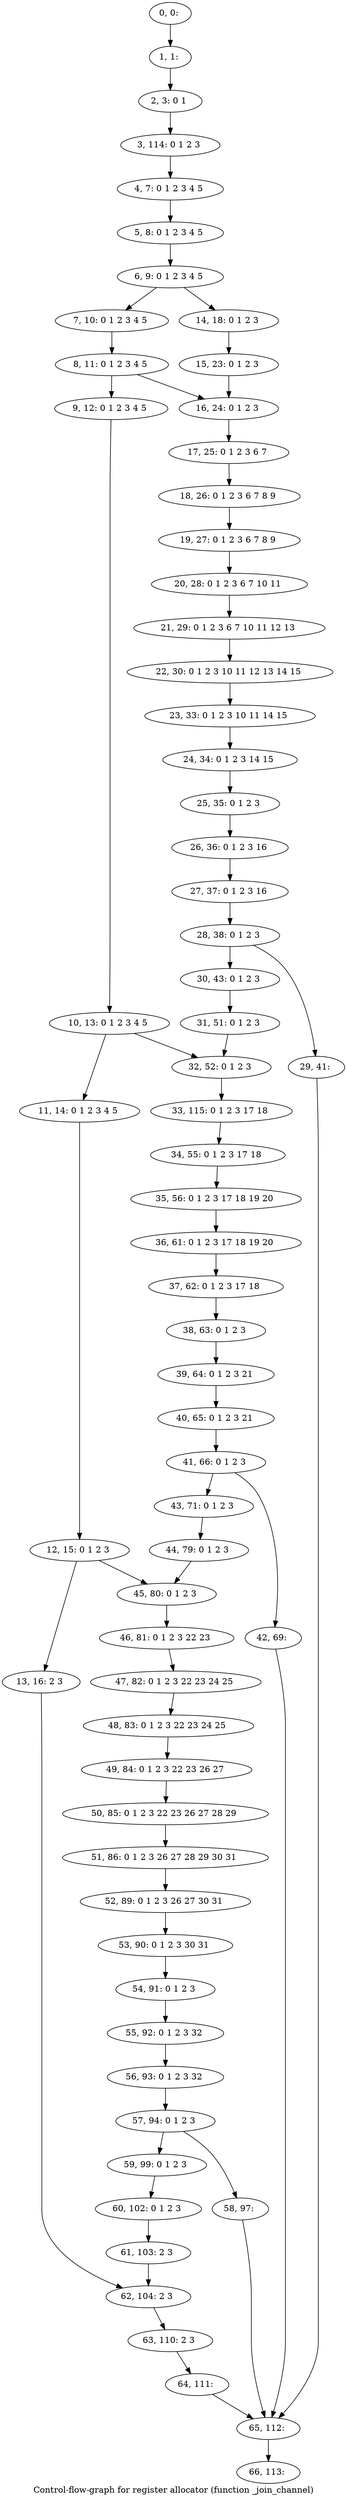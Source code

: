 digraph G {
graph [label="Control-flow-graph for register allocator (function _join_channel)"]
0[label="0, 0: "];
1[label="1, 1: "];
2[label="2, 3: 0 1 "];
3[label="3, 114: 0 1 2 3 "];
4[label="4, 7: 0 1 2 3 4 5 "];
5[label="5, 8: 0 1 2 3 4 5 "];
6[label="6, 9: 0 1 2 3 4 5 "];
7[label="7, 10: 0 1 2 3 4 5 "];
8[label="8, 11: 0 1 2 3 4 5 "];
9[label="9, 12: 0 1 2 3 4 5 "];
10[label="10, 13: 0 1 2 3 4 5 "];
11[label="11, 14: 0 1 2 3 4 5 "];
12[label="12, 15: 0 1 2 3 "];
13[label="13, 16: 2 3 "];
14[label="14, 18: 0 1 2 3 "];
15[label="15, 23: 0 1 2 3 "];
16[label="16, 24: 0 1 2 3 "];
17[label="17, 25: 0 1 2 3 6 7 "];
18[label="18, 26: 0 1 2 3 6 7 8 9 "];
19[label="19, 27: 0 1 2 3 6 7 8 9 "];
20[label="20, 28: 0 1 2 3 6 7 10 11 "];
21[label="21, 29: 0 1 2 3 6 7 10 11 12 13 "];
22[label="22, 30: 0 1 2 3 10 11 12 13 14 15 "];
23[label="23, 33: 0 1 2 3 10 11 14 15 "];
24[label="24, 34: 0 1 2 3 14 15 "];
25[label="25, 35: 0 1 2 3 "];
26[label="26, 36: 0 1 2 3 16 "];
27[label="27, 37: 0 1 2 3 16 "];
28[label="28, 38: 0 1 2 3 "];
29[label="29, 41: "];
30[label="30, 43: 0 1 2 3 "];
31[label="31, 51: 0 1 2 3 "];
32[label="32, 52: 0 1 2 3 "];
33[label="33, 115: 0 1 2 3 17 18 "];
34[label="34, 55: 0 1 2 3 17 18 "];
35[label="35, 56: 0 1 2 3 17 18 19 20 "];
36[label="36, 61: 0 1 2 3 17 18 19 20 "];
37[label="37, 62: 0 1 2 3 17 18 "];
38[label="38, 63: 0 1 2 3 "];
39[label="39, 64: 0 1 2 3 21 "];
40[label="40, 65: 0 1 2 3 21 "];
41[label="41, 66: 0 1 2 3 "];
42[label="42, 69: "];
43[label="43, 71: 0 1 2 3 "];
44[label="44, 79: 0 1 2 3 "];
45[label="45, 80: 0 1 2 3 "];
46[label="46, 81: 0 1 2 3 22 23 "];
47[label="47, 82: 0 1 2 3 22 23 24 25 "];
48[label="48, 83: 0 1 2 3 22 23 24 25 "];
49[label="49, 84: 0 1 2 3 22 23 26 27 "];
50[label="50, 85: 0 1 2 3 22 23 26 27 28 29 "];
51[label="51, 86: 0 1 2 3 26 27 28 29 30 31 "];
52[label="52, 89: 0 1 2 3 26 27 30 31 "];
53[label="53, 90: 0 1 2 3 30 31 "];
54[label="54, 91: 0 1 2 3 "];
55[label="55, 92: 0 1 2 3 32 "];
56[label="56, 93: 0 1 2 3 32 "];
57[label="57, 94: 0 1 2 3 "];
58[label="58, 97: "];
59[label="59, 99: 0 1 2 3 "];
60[label="60, 102: 0 1 2 3 "];
61[label="61, 103: 2 3 "];
62[label="62, 104: 2 3 "];
63[label="63, 110: 2 3 "];
64[label="64, 111: "];
65[label="65, 112: "];
66[label="66, 113: "];
0->1 ;
1->2 ;
2->3 ;
3->4 ;
4->5 ;
5->6 ;
6->7 ;
6->14 ;
7->8 ;
8->9 ;
8->16 ;
9->10 ;
10->11 ;
10->32 ;
11->12 ;
12->13 ;
12->45 ;
13->62 ;
14->15 ;
15->16 ;
16->17 ;
17->18 ;
18->19 ;
19->20 ;
20->21 ;
21->22 ;
22->23 ;
23->24 ;
24->25 ;
25->26 ;
26->27 ;
27->28 ;
28->29 ;
28->30 ;
29->65 ;
30->31 ;
31->32 ;
32->33 ;
33->34 ;
34->35 ;
35->36 ;
36->37 ;
37->38 ;
38->39 ;
39->40 ;
40->41 ;
41->42 ;
41->43 ;
42->65 ;
43->44 ;
44->45 ;
45->46 ;
46->47 ;
47->48 ;
48->49 ;
49->50 ;
50->51 ;
51->52 ;
52->53 ;
53->54 ;
54->55 ;
55->56 ;
56->57 ;
57->58 ;
57->59 ;
58->65 ;
59->60 ;
60->61 ;
61->62 ;
62->63 ;
63->64 ;
64->65 ;
65->66 ;
}
